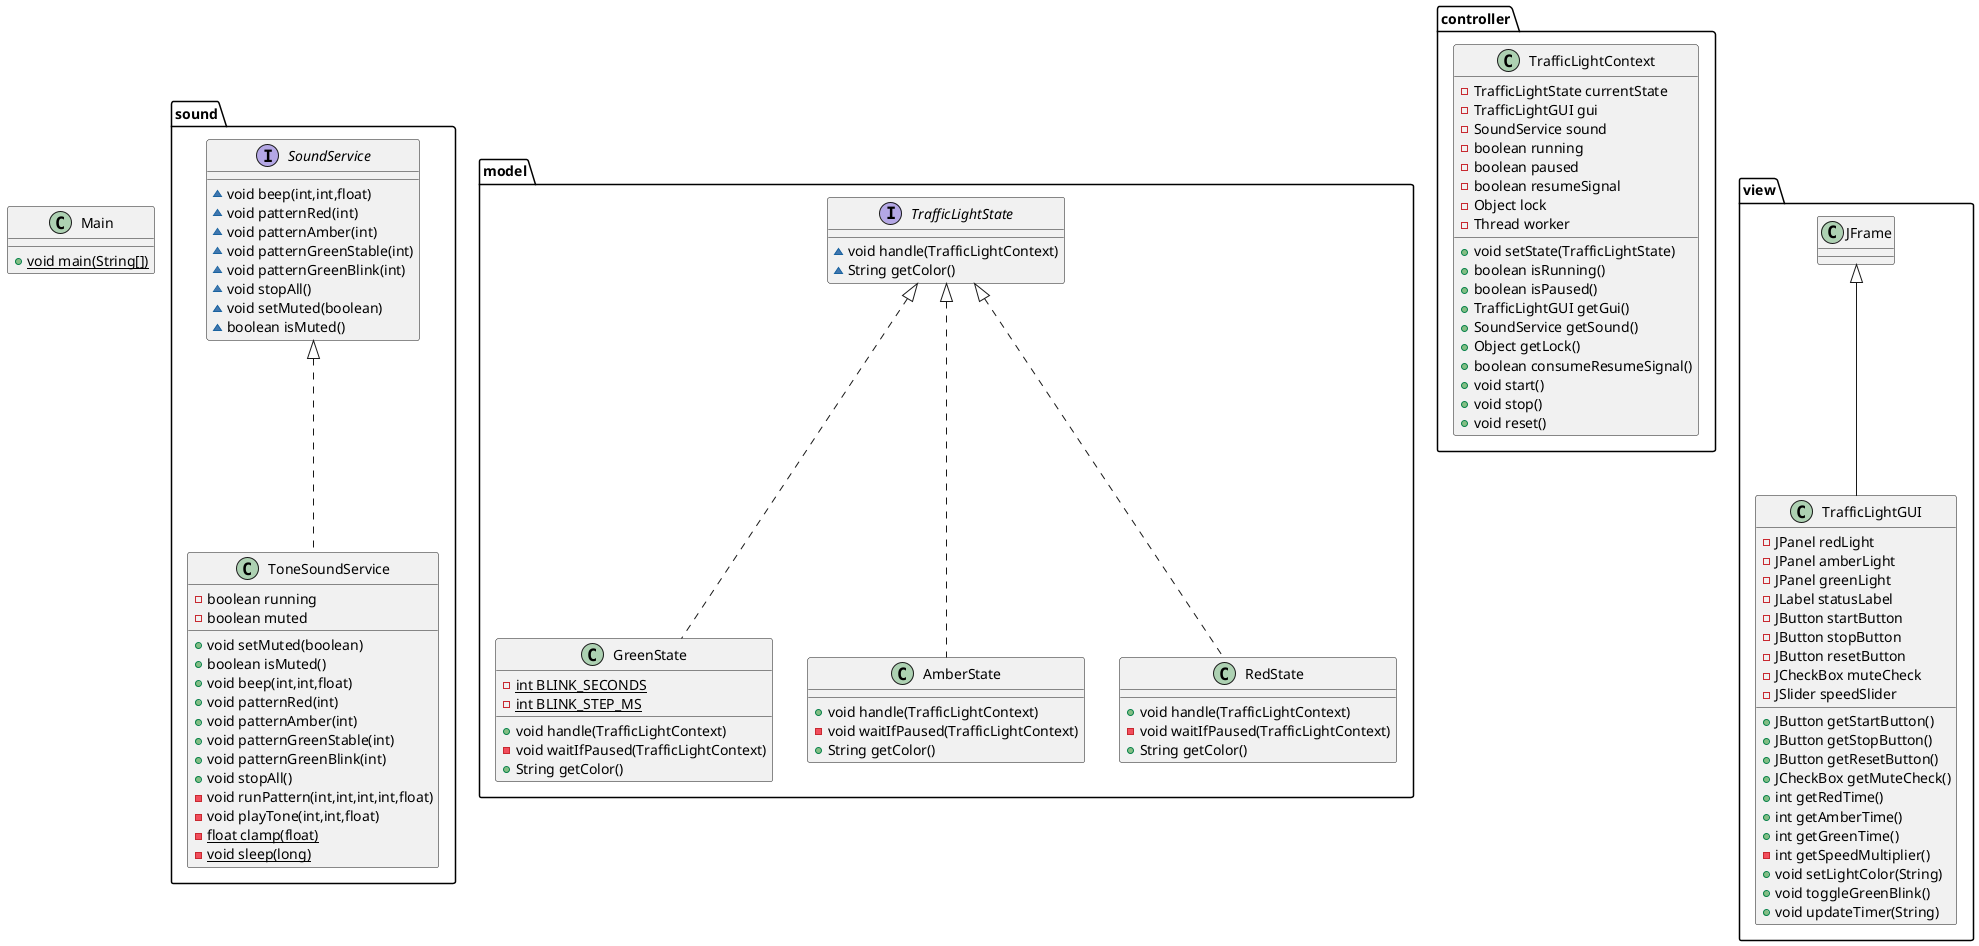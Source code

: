 @startuml
class sound.ToneSoundService {
- boolean running
- boolean muted
+ void setMuted(boolean)
+ boolean isMuted()
+ void beep(int,int,float)
+ void patternRed(int)
+ void patternAmber(int)
+ void patternGreenStable(int)
+ void patternGreenBlink(int)
+ void stopAll()
- void runPattern(int,int,int,int,float)
- void playTone(int,int,float)
- {static} float clamp(float)
- {static} void sleep(long)
}


interface model.TrafficLightState {
~ void handle(TrafficLightContext)
~ String getColor()
}

class model.GreenState {
- {static} int BLINK_SECONDS
- {static} int BLINK_STEP_MS
+ void handle(TrafficLightContext)
- void waitIfPaused(TrafficLightContext)
+ String getColor()
}


interface sound.SoundService {
~ void beep(int,int,float)
~ void patternRed(int)
~ void patternAmber(int)
~ void patternGreenStable(int)
~ void patternGreenBlink(int)
~ void stopAll()
~ void setMuted(boolean)
~ boolean isMuted()
}

class controller.TrafficLightContext {
- TrafficLightState currentState
- TrafficLightGUI gui
- SoundService sound
- boolean running
- boolean paused
- boolean resumeSignal
- Object lock
- Thread worker
+ void setState(TrafficLightState)
+ boolean isRunning()
+ boolean isPaused()
+ TrafficLightGUI getGui()
+ SoundService getSound()
+ Object getLock()
+ boolean consumeResumeSignal()
+ void start()
+ void stop()
+ void reset()
}


class model.AmberState {
+ void handle(TrafficLightContext)
- void waitIfPaused(TrafficLightContext)
+ String getColor()
}

class Main {
+ {static} void main(String[])
}

class view.TrafficLightGUI {
- JPanel redLight
- JPanel amberLight
- JPanel greenLight
- JLabel statusLabel
- JButton startButton
- JButton stopButton
- JButton resetButton
- JCheckBox muteCheck
- JSlider speedSlider
+ JButton getStartButton()
+ JButton getStopButton()
+ JButton getResetButton()
+ JCheckBox getMuteCheck()
+ int getRedTime()
+ int getAmberTime()
+ int getGreenTime()
- int getSpeedMultiplier()
+ void setLightColor(String)
+ void toggleGreenBlink()
+ void updateTimer(String)
}


class model.RedState {
+ void handle(TrafficLightContext)
- void waitIfPaused(TrafficLightContext)
+ String getColor()
}



sound.SoundService <|.. sound.ToneSoundService
model.TrafficLightState <|.. model.GreenState
model.TrafficLightState <|.. model.AmberState
view.JFrame <|-- view.TrafficLightGUI
model.TrafficLightState <|.. model.RedState
@enduml